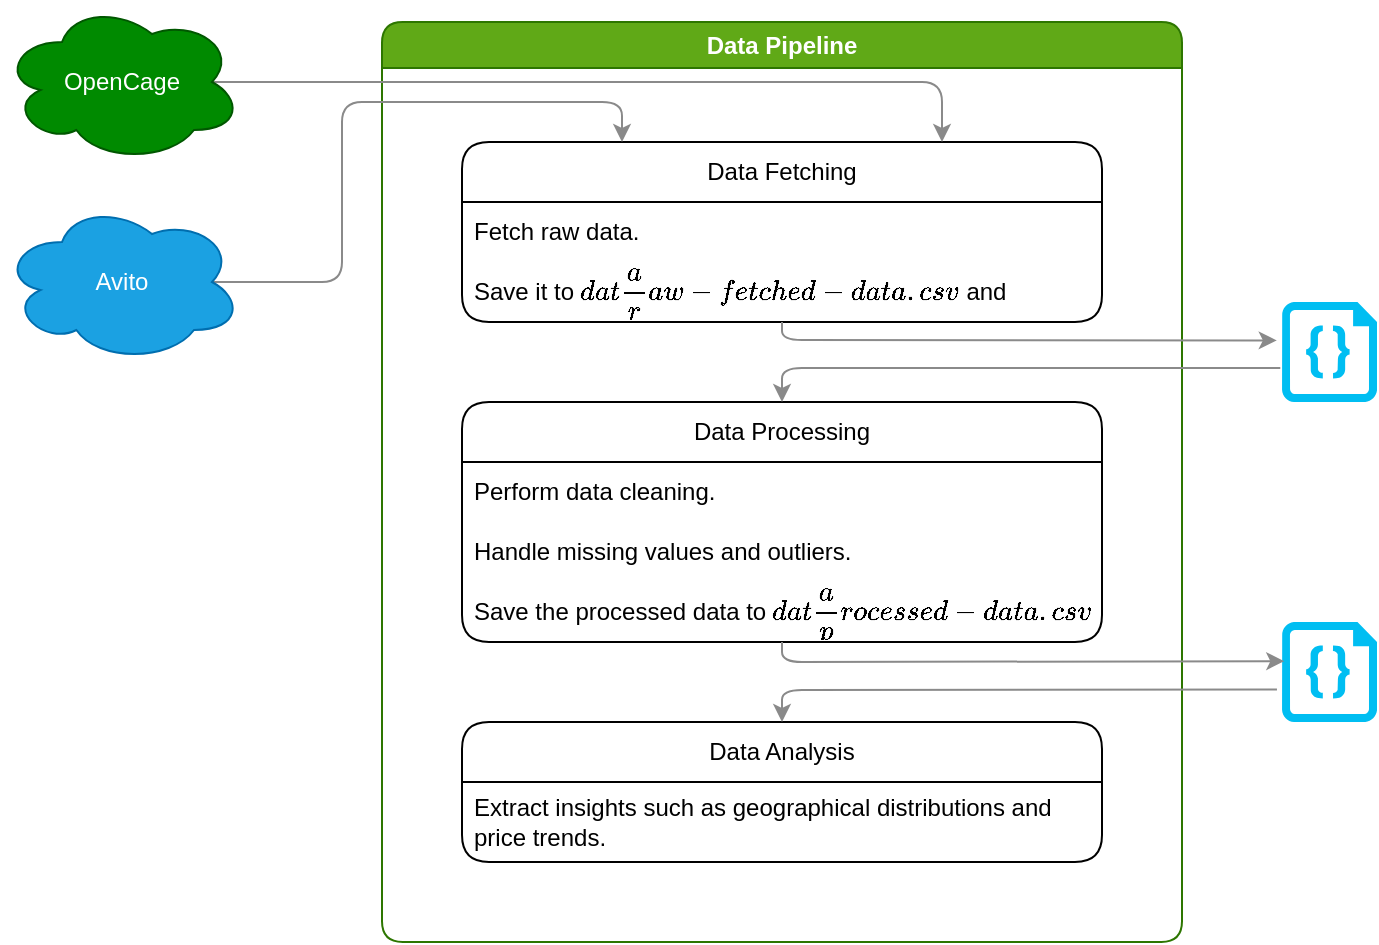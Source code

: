 <mxfile>
    <diagram id="mGTtcUMDFiQBgE3EQPw9" name="Page-1">
        <mxGraphModel dx="1336" dy="775" grid="1" gridSize="10" guides="1" tooltips="1" connect="1" arrows="1" fold="1" page="1" pageScale="1" pageWidth="850" pageHeight="1100" math="0" shadow="0">
            <root>
                <mxCell id="0"/>
                <mxCell id="1" parent="0"/>
                <mxCell id="14" value="Data Pipeline" style="swimlane;whiteSpace=wrap;html=1;rounded=1;startSize=23;fillColor=#60a917;fontColor=#ffffff;strokeColor=#2D7600;gradientColor=none;swimlaneFillColor=default;" vertex="1" parent="1">
                    <mxGeometry x="240" y="40" width="400" height="460" as="geometry"/>
                </mxCell>
                <mxCell id="15" value="Data Fetching" style="swimlane;fontStyle=0;childLayout=stackLayout;horizontal=1;startSize=30;horizontalStack=0;resizeParent=1;resizeParentMax=0;resizeLast=0;collapsible=1;marginBottom=0;whiteSpace=wrap;html=1;rounded=1;" vertex="1" parent="14">
                    <mxGeometry x="40" y="60" width="320" height="90" as="geometry"/>
                </mxCell>
                <mxCell id="16" value="Fetch raw data." style="text;strokeColor=none;fillColor=none;align=left;verticalAlign=middle;spacingLeft=4;spacingRight=4;overflow=hidden;points=[[0,0.5],[1,0.5]];portConstraint=eastwest;rotatable=0;whiteSpace=wrap;html=1;" vertex="1" parent="15">
                    <mxGeometry y="30" width="320" height="30" as="geometry"/>
                </mxCell>
                <mxCell id="17" value="Save it to `data/raw-fetched-data.csv` and `city-data.csv`." style="text;strokeColor=none;fillColor=none;align=left;verticalAlign=middle;spacingLeft=4;spacingRight=4;overflow=hidden;points=[[0,0.5],[1,0.5]];portConstraint=eastwest;rotatable=0;whiteSpace=wrap;html=1;" vertex="1" parent="15">
                    <mxGeometry y="60" width="320" height="30" as="geometry"/>
                </mxCell>
                <mxCell id="19" value="Data Processing" style="swimlane;fontStyle=0;childLayout=stackLayout;horizontal=1;startSize=30;horizontalStack=0;resizeParent=1;resizeParentMax=0;resizeLast=0;collapsible=1;marginBottom=0;whiteSpace=wrap;html=1;rounded=1;" vertex="1" parent="14">
                    <mxGeometry x="40" y="190" width="320" height="120" as="geometry"/>
                </mxCell>
                <mxCell id="20" value="Perform data cleaning." style="text;strokeColor=none;fillColor=none;align=left;verticalAlign=middle;spacingLeft=4;spacingRight=4;overflow=hidden;points=[[0,0.5],[1,0.5]];portConstraint=eastwest;rotatable=0;whiteSpace=wrap;html=1;rounded=1;" vertex="1" parent="19">
                    <mxGeometry y="30" width="320" height="30" as="geometry"/>
                </mxCell>
                <mxCell id="21" value="Handle missing values and outliers." style="text;strokeColor=none;fillColor=none;align=left;verticalAlign=middle;spacingLeft=4;spacingRight=4;overflow=hidden;points=[[0,0.5],[1,0.5]];portConstraint=eastwest;rotatable=0;whiteSpace=wrap;html=1;" vertex="1" parent="19">
                    <mxGeometry y="60" width="320" height="30" as="geometry"/>
                </mxCell>
                <mxCell id="25" value="Save the processed data to `data/processed-data.csv`." style="text;strokeColor=none;fillColor=none;align=left;verticalAlign=middle;spacingLeft=4;spacingRight=4;overflow=hidden;points=[[0,0.5],[1,0.5]];portConstraint=eastwest;rotatable=0;whiteSpace=wrap;html=1;" vertex="1" parent="19">
                    <mxGeometry y="90" width="320" height="30" as="geometry"/>
                </mxCell>
                <mxCell id="22" value="Data Analysis" style="swimlane;fontStyle=0;childLayout=stackLayout;horizontal=1;startSize=30;horizontalStack=0;resizeParent=1;resizeParentMax=0;resizeLast=0;collapsible=1;marginBottom=0;whiteSpace=wrap;html=1;rounded=1;" vertex="1" parent="14">
                    <mxGeometry x="40" y="350" width="320" height="70" as="geometry"/>
                </mxCell>
                <mxCell id="23" value="Extract insights such as geographical distributions and price trends." style="text;strokeColor=none;fillColor=none;align=left;verticalAlign=middle;spacingLeft=4;spacingRight=4;overflow=hidden;points=[[0,0.5],[1,0.5]];portConstraint=eastwest;rotatable=0;whiteSpace=wrap;html=1;" vertex="1" parent="22">
                    <mxGeometry y="30" width="320" height="40" as="geometry"/>
                </mxCell>
                <mxCell id="28" style="edgeStyle=none;html=1;exitX=0.875;exitY=0.5;exitDx=0;exitDy=0;exitPerimeter=0;entryX=0.25;entryY=0;entryDx=0;entryDy=0;strokeColor=#8A8A8A;" edge="1" parent="1" source="26" target="15">
                    <mxGeometry relative="1" as="geometry">
                        <Array as="points">
                            <mxPoint x="220" y="170"/>
                            <mxPoint x="220" y="80"/>
                            <mxPoint x="360" y="80"/>
                        </Array>
                    </mxGeometry>
                </mxCell>
                <mxCell id="26" value="Avito" style="ellipse;shape=cloud;whiteSpace=wrap;html=1;rounded=1;fillColor=#1ba1e2;fontColor=#ffffff;strokeColor=#006EAF;" vertex="1" parent="1">
                    <mxGeometry x="50" y="130" width="120" height="80" as="geometry"/>
                </mxCell>
                <mxCell id="29" style="edgeStyle=none;html=1;exitX=0.875;exitY=0.5;exitDx=0;exitDy=0;exitPerimeter=0;entryX=0.75;entryY=0;entryDx=0;entryDy=0;strokeColor=#8A8A8A;" edge="1" parent="1" source="27" target="15">
                    <mxGeometry relative="1" as="geometry">
                        <mxPoint x="500" y="80" as="targetPoint"/>
                        <Array as="points">
                            <mxPoint x="520" y="70"/>
                        </Array>
                    </mxGeometry>
                </mxCell>
                <mxCell id="27" value="OpenCage" style="ellipse;shape=cloud;whiteSpace=wrap;html=1;rounded=1;fillColor=#008a00;fontColor=#ffffff;strokeColor=#005700;" vertex="1" parent="1">
                    <mxGeometry x="50" y="30" width="120" height="80" as="geometry"/>
                </mxCell>
                <mxCell id="33" style="edgeStyle=none;html=1;exitX=-0.018;exitY=0.661;exitDx=0;exitDy=0;exitPerimeter=0;entryX=0.5;entryY=0;entryDx=0;entryDy=0;strokeColor=#8A8A8A;" edge="1" parent="1" source="31" target="19">
                    <mxGeometry relative="1" as="geometry">
                        <Array as="points">
                            <mxPoint x="440" y="213"/>
                        </Array>
                    </mxGeometry>
                </mxCell>
                <mxCell id="31" value="" style="verticalLabelPosition=bottom;html=1;verticalAlign=top;align=center;strokeColor=none;fillColor=#00BEF2;shape=mxgraph.azure.code_file;pointerEvents=1;rounded=1;gradientColor=none;" vertex="1" parent="1">
                    <mxGeometry x="690" y="180" width="47.5" height="50" as="geometry"/>
                </mxCell>
                <mxCell id="32" style="edgeStyle=none;html=1;exitX=0.5;exitY=1;exitDx=0;exitDy=0;entryX=-0.055;entryY=0.384;entryDx=0;entryDy=0;entryPerimeter=0;strokeColor=#8A8A8A;" edge="1" parent="1" source="15" target="31">
                    <mxGeometry relative="1" as="geometry">
                        <Array as="points">
                            <mxPoint x="440" y="199"/>
                        </Array>
                    </mxGeometry>
                </mxCell>
                <mxCell id="36" style="edgeStyle=none;html=1;exitX=-0.053;exitY=0.675;exitDx=0;exitDy=0;exitPerimeter=0;entryX=0.5;entryY=0;entryDx=0;entryDy=0;strokeColor=#8A8A8A;" edge="1" parent="1" source="34" target="22">
                    <mxGeometry relative="1" as="geometry">
                        <Array as="points">
                            <mxPoint x="440" y="374"/>
                        </Array>
                    </mxGeometry>
                </mxCell>
                <mxCell id="34" value="" style="verticalLabelPosition=bottom;html=1;verticalAlign=top;align=center;strokeColor=none;fillColor=#00BEF2;shape=mxgraph.azure.code_file;pointerEvents=1;rounded=1;" vertex="1" parent="1">
                    <mxGeometry x="690" y="340" width="47.5" height="50" as="geometry"/>
                </mxCell>
                <mxCell id="35" style="edgeStyle=none;html=1;exitX=0.5;exitY=1;exitDx=0;exitDy=0;entryX=0.024;entryY=0.392;entryDx=0;entryDy=0;entryPerimeter=0;strokeColor=#8A8A8A;" edge="1" parent="1" source="19" target="34">
                    <mxGeometry relative="1" as="geometry">
                        <Array as="points">
                            <mxPoint x="440" y="360"/>
                        </Array>
                    </mxGeometry>
                </mxCell>
            </root>
        </mxGraphModel>
    </diagram>
</mxfile>